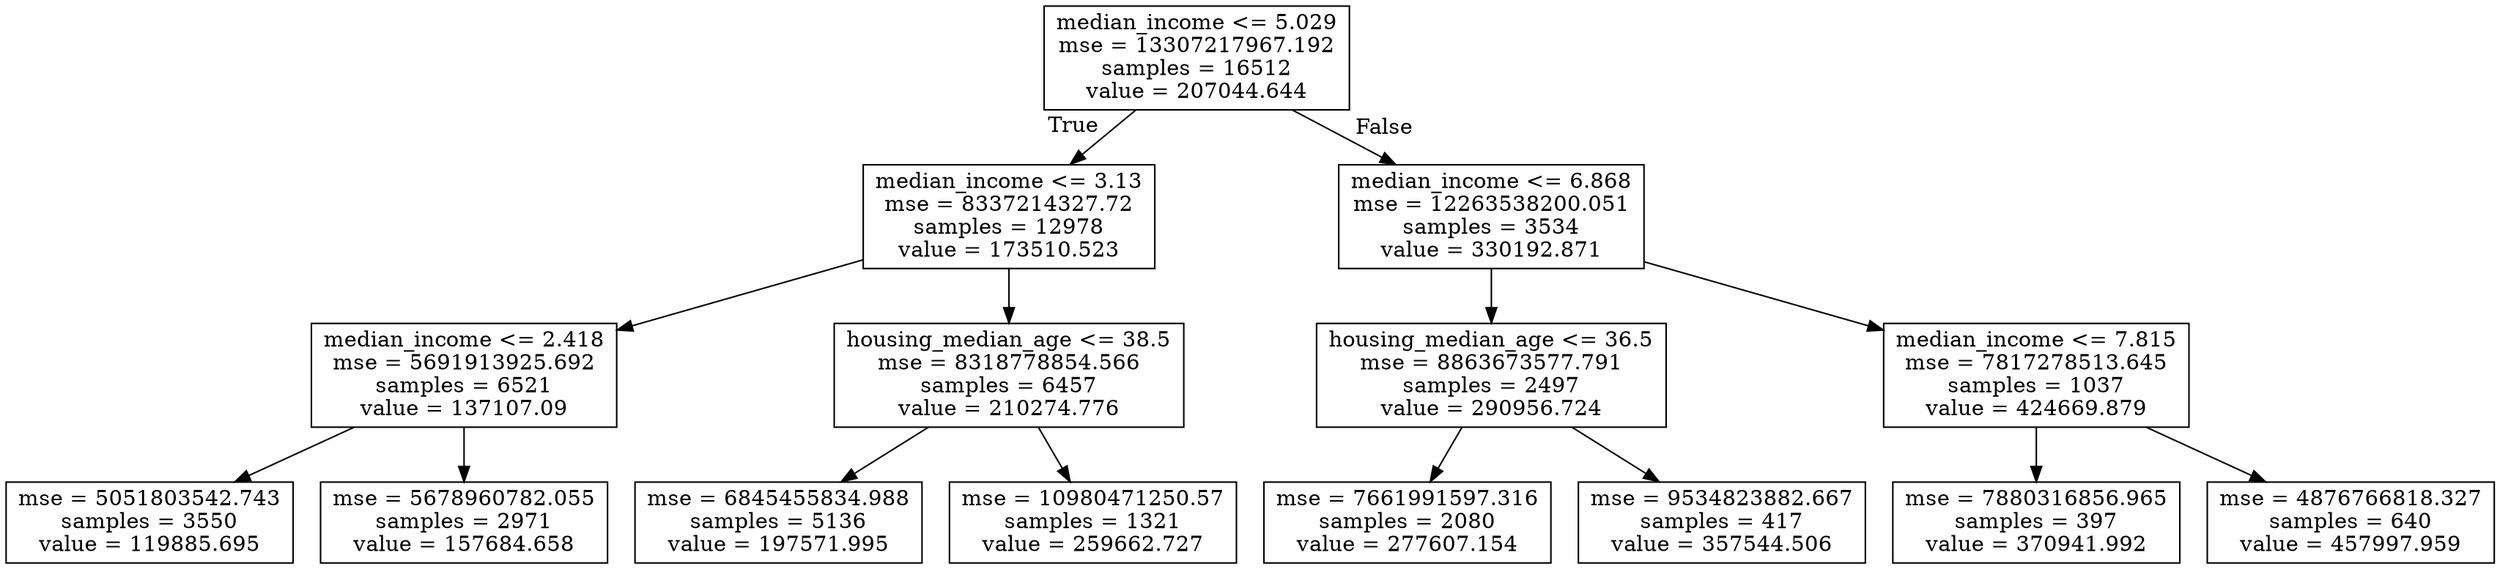 digraph Tree {
node [shape=box] ;
0 [label="median_income <= 5.029\nmse = 13307217967.192\nsamples = 16512\nvalue = 207044.644"] ;
1 [label="median_income <= 3.13\nmse = 8337214327.72\nsamples = 12978\nvalue = 173510.523"] ;
0 -> 1 [labeldistance=2.5, labelangle=45, headlabel="True"] ;
2 [label="median_income <= 2.418\nmse = 5691913925.692\nsamples = 6521\nvalue = 137107.09"] ;
1 -> 2 ;
3 [label="mse = 5051803542.743\nsamples = 3550\nvalue = 119885.695"] ;
2 -> 3 ;
4 [label="mse = 5678960782.055\nsamples = 2971\nvalue = 157684.658"] ;
2 -> 4 ;
5 [label="housing_median_age <= 38.5\nmse = 8318778854.566\nsamples = 6457\nvalue = 210274.776"] ;
1 -> 5 ;
6 [label="mse = 6845455834.988\nsamples = 5136\nvalue = 197571.995"] ;
5 -> 6 ;
7 [label="mse = 10980471250.57\nsamples = 1321\nvalue = 259662.727"] ;
5 -> 7 ;
8 [label="median_income <= 6.868\nmse = 12263538200.051\nsamples = 3534\nvalue = 330192.871"] ;
0 -> 8 [labeldistance=2.5, labelangle=-45, headlabel="False"] ;
9 [label="housing_median_age <= 36.5\nmse = 8863673577.791\nsamples = 2497\nvalue = 290956.724"] ;
8 -> 9 ;
10 [label="mse = 7661991597.316\nsamples = 2080\nvalue = 277607.154"] ;
9 -> 10 ;
11 [label="mse = 9534823882.667\nsamples = 417\nvalue = 357544.506"] ;
9 -> 11 ;
12 [label="median_income <= 7.815\nmse = 7817278513.645\nsamples = 1037\nvalue = 424669.879"] ;
8 -> 12 ;
13 [label="mse = 7880316856.965\nsamples = 397\nvalue = 370941.992"] ;
12 -> 13 ;
14 [label="mse = 4876766818.327\nsamples = 640\nvalue = 457997.959"] ;
12 -> 14 ;
}